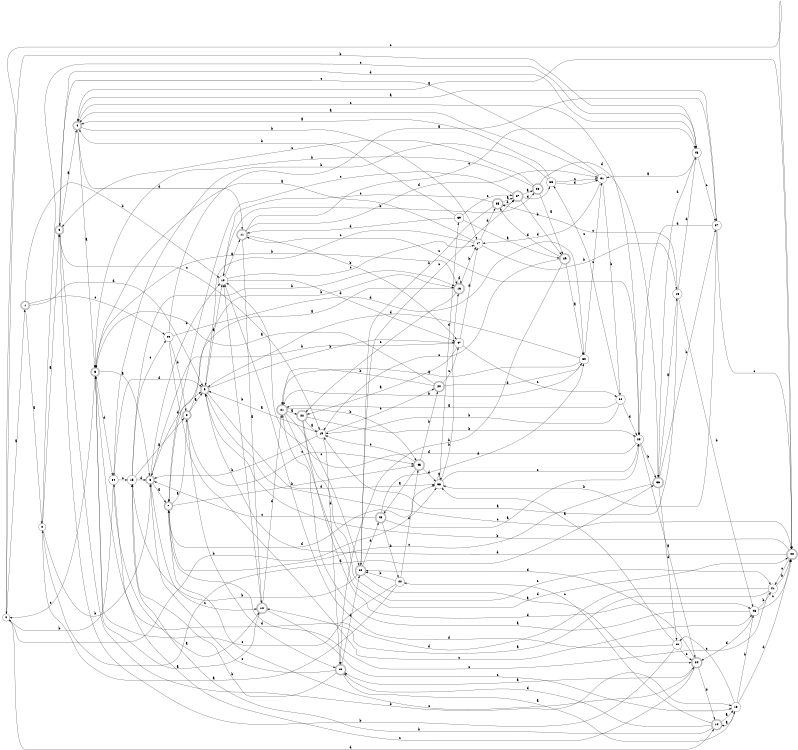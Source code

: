 digraph n40_9 {
__start0 [label="" shape="none"];

rankdir=LR;
size="8,5";

s0 [style="filled", color="black", fillcolor="white" shape="circle", label="0"];
s1 [style="rounded,filled", color="black", fillcolor="white" shape="doublecircle", label="1"];
s2 [style="filled", color="black", fillcolor="white" shape="circle", label="2"];
s3 [style="rounded,filled", color="black", fillcolor="white" shape="doublecircle", label="3"];
s4 [style="rounded,filled", color="black", fillcolor="white" shape="doublecircle", label="4"];
s5 [style="rounded,filled", color="black", fillcolor="white" shape="doublecircle", label="5"];
s6 [style="rounded,filled", color="black", fillcolor="white" shape="doublecircle", label="6"];
s7 [style="rounded,filled", color="black", fillcolor="white" shape="doublecircle", label="7"];
s8 [style="rounded,filled", color="black", fillcolor="white" shape="doublecircle", label="8"];
s9 [style="rounded,filled", color="black", fillcolor="white" shape="doublecircle", label="9"];
s10 [style="filled", color="black", fillcolor="white" shape="circle", label="10"];
s11 [style="rounded,filled", color="black", fillcolor="white" shape="doublecircle", label="11"];
s12 [style="rounded,filled", color="black", fillcolor="white" shape="doublecircle", label="12"];
s13 [style="filled", color="black", fillcolor="white" shape="circle", label="13"];
s14 [style="rounded,filled", color="black", fillcolor="white" shape="doublecircle", label="14"];
s15 [style="filled", color="black", fillcolor="white" shape="circle", label="15"];
s16 [style="rounded,filled", color="black", fillcolor="white" shape="doublecircle", label="16"];
s17 [style="filled", color="black", fillcolor="white" shape="circle", label="17"];
s18 [style="filled", color="black", fillcolor="white" shape="circle", label="18"];
s19 [style="filled", color="black", fillcolor="white" shape="circle", label="19"];
s20 [style="rounded,filled", color="black", fillcolor="white" shape="doublecircle", label="20"];
s21 [style="rounded,filled", color="black", fillcolor="white" shape="doublecircle", label="21"];
s22 [style="rounded,filled", color="black", fillcolor="white" shape="doublecircle", label="22"];
s23 [style="filled", color="black", fillcolor="white" shape="circle", label="23"];
s24 [style="rounded,filled", color="black", fillcolor="white" shape="doublecircle", label="24"];
s25 [style="rounded,filled", color="black", fillcolor="white" shape="doublecircle", label="25"];
s26 [style="rounded,filled", color="black", fillcolor="white" shape="doublecircle", label="26"];
s27 [style="rounded,filled", color="black", fillcolor="white" shape="doublecircle", label="27"];
s28 [style="rounded,filled", color="black", fillcolor="white" shape="doublecircle", label="28"];
s29 [style="rounded,filled", color="black", fillcolor="white" shape="doublecircle", label="29"];
s30 [style="filled", color="black", fillcolor="white" shape="circle", label="30"];
s31 [style="filled", color="black", fillcolor="white" shape="circle", label="31"];
s32 [style="filled", color="black", fillcolor="white" shape="circle", label="32"];
s33 [style="filled", color="black", fillcolor="white" shape="circle", label="33"];
s34 [style="filled", color="black", fillcolor="white" shape="circle", label="34"];
s35 [style="rounded,filled", color="black", fillcolor="white" shape="doublecircle", label="35"];
s36 [style="rounded,filled", color="black", fillcolor="white" shape="doublecircle", label="36"];
s37 [style="filled", color="black", fillcolor="white" shape="circle", label="37"];
s38 [style="filled", color="black", fillcolor="white" shape="circle", label="38"];
s39 [style="filled", color="black", fillcolor="white" shape="circle", label="39"];
s40 [style="rounded,filled", color="black", fillcolor="white" shape="doublecircle", label="40"];
s41 [style="filled", color="black", fillcolor="white" shape="circle", label="41"];
s42 [style="filled", color="black", fillcolor="white" shape="circle", label="42"];
s43 [style="rounded,filled", color="black", fillcolor="white" shape="doublecircle", label="43"];
s44 [style="filled", color="black", fillcolor="white" shape="circle", label="44"];
s45 [style="rounded,filled", color="black", fillcolor="white" shape="doublecircle", label="45"];
s46 [style="filled", color="black", fillcolor="white" shape="circle", label="46"];
s47 [style="filled", color="black", fillcolor="white" shape="circle", label="47"];
s48 [style="filled", color="black", fillcolor="white" shape="circle", label="48"];
s49 [style="filled", color="black", fillcolor="white" shape="circle", label="49"];
s0 -> s1 [label="a"];
s0 -> s38 [label="b"];
s0 -> s40 [label="c"];
s0 -> s14 [label="d"];
s1 -> s2 [label="a"];
s1 -> s10 [label="b"];
s1 -> s49 [label="c"];
s1 -> s9 [label="d"];
s2 -> s3 [label="a"];
s2 -> s6 [label="b"];
s2 -> s48 [label="c"];
s2 -> s36 [label="d"];
s3 -> s4 [label="a"];
s3 -> s13 [label="b"];
s3 -> s19 [label="c"];
s3 -> s48 [label="d"];
s4 -> s5 [label="a"];
s4 -> s17 [label="b"];
s4 -> s23 [label="c"];
s4 -> s11 [label="d"];
s5 -> s6 [label="a"];
s5 -> s16 [label="b"];
s5 -> s0 [label="c"];
s5 -> s34 [label="d"];
s6 -> s7 [label="a"];
s6 -> s10 [label="b"];
s6 -> s12 [label="c"];
s6 -> s9 [label="d"];
s7 -> s8 [label="a"];
s7 -> s45 [label="b"];
s7 -> s24 [label="c"];
s7 -> s38 [label="d"];
s8 -> s9 [label="a"];
s8 -> s16 [label="b"];
s8 -> s45 [label="c"];
s8 -> s25 [label="d"];
s9 -> s10 [label="a"];
s9 -> s47 [label="b"];
s9 -> s40 [label="c"];
s9 -> s38 [label="d"];
s10 -> s11 [label="a"];
s10 -> s28 [label="b"];
s10 -> s17 [label="c"];
s10 -> s47 [label="d"];
s11 -> s12 [label="a"];
s11 -> s47 [label="b"];
s11 -> s48 [label="c"];
s11 -> s31 [label="d"];
s12 -> s5 [label="a"];
s12 -> s10 [label="b"];
s12 -> s13 [label="c"];
s12 -> s21 [label="d"];
s13 -> s14 [label="a"];
s13 -> s46 [label="b"];
s13 -> s42 [label="c"];
s13 -> s40 [label="d"];
s14 -> s13 [label="a"];
s14 -> s15 [label="b"];
s14 -> s44 [label="c"];
s14 -> s25 [label="d"];
s15 -> s8 [label="a"];
s15 -> s16 [label="b"];
s15 -> s49 [label="c"];
s15 -> s6 [label="d"];
s16 -> s7 [label="a"];
s16 -> s17 [label="b"];
s16 -> s22 [label="c"];
s16 -> s16 [label="d"];
s17 -> s5 [label="a"];
s17 -> s18 [label="b"];
s17 -> s9 [label="c"];
s17 -> s35 [label="d"];
s18 -> s19 [label="a"];
s18 -> s46 [label="b"];
s18 -> s35 [label="c"];
s18 -> s48 [label="d"];
s19 -> s9 [label="a"];
s19 -> s6 [label="b"];
s19 -> s20 [label="c"];
s19 -> s25 [label="d"];
s20 -> s5 [label="a"];
s20 -> s21 [label="b"];
s20 -> s47 [label="c"];
s20 -> s30 [label="d"];
s21 -> s22 [label="a"];
s21 -> s45 [label="b"];
s21 -> s26 [label="c"];
s21 -> s40 [label="d"];
s22 -> s19 [label="a"];
s22 -> s23 [label="b"];
s22 -> s41 [label="c"];
s22 -> s46 [label="d"];
s23 -> s24 [label="a"];
s23 -> s36 [label="b"];
s23 -> s11 [label="c"];
s23 -> s10 [label="d"];
s24 -> s25 [label="a"];
s24 -> s14 [label="b"];
s24 -> s34 [label="c"];
s24 -> s26 [label="d"];
s25 -> s13 [label="a"];
s25 -> s15 [label="b"];
s25 -> s6 [label="c"];
s25 -> s26 [label="d"];
s26 -> s24 [label="a"];
s26 -> s15 [label="b"];
s26 -> s27 [label="c"];
s26 -> s43 [label="d"];
s27 -> s28 [label="a"];
s27 -> s29 [label="b"];
s27 -> s7 [label="c"];
s27 -> s33 [label="d"];
s28 -> s29 [label="a"];
s28 -> s5 [label="b"];
s28 -> s3 [label="c"];
s28 -> s36 [label="d"];
s29 -> s30 [label="a"];
s29 -> s25 [label="b"];
s29 -> s19 [label="c"];
s29 -> s35 [label="d"];
s30 -> s21 [label="a"];
s30 -> s21 [label="b"];
s30 -> s31 [label="c"];
s30 -> s9 [label="d"];
s31 -> s4 [label="a"];
s31 -> s32 [label="b"];
s31 -> s3 [label="c"];
s31 -> s17 [label="d"];
s32 -> s21 [label="a"];
s32 -> s19 [label="b"];
s32 -> s33 [label="c"];
s32 -> s23 [label="d"];
s33 -> s4 [label="a"];
s33 -> s34 [label="b"];
s33 -> s31 [label="c"];
s33 -> s31 [label="d"];
s34 -> s12 [label="a"];
s34 -> s0 [label="b"];
s34 -> s15 [label="c"];
s34 -> s9 [label="d"];
s35 -> s27 [label="a"];
s35 -> s26 [label="b"];
s35 -> s10 [label="c"];
s35 -> s27 [label="d"];
s36 -> s18 [label="a"];
s36 -> s37 [label="b"];
s36 -> s7 [label="c"];
s36 -> s42 [label="d"];
s37 -> s4 [label="a"];
s37 -> s38 [label="b"];
s37 -> s40 [label="c"];
s37 -> s23 [label="d"];
s38 -> s38 [label="a"];
s38 -> s16 [label="b"];
s38 -> s23 [label="c"];
s38 -> s39 [label="d"];
s39 -> s29 [label="a"];
s39 -> s4 [label="b"];
s39 -> s27 [label="c"];
s39 -> s11 [label="d"];
s40 -> s4 [label="a"];
s40 -> s9 [label="b"];
s40 -> s41 [label="c"];
s40 -> s9 [label="d"];
s41 -> s12 [label="a"];
s41 -> s40 [label="b"];
s41 -> s7 [label="c"];
s41 -> s5 [label="d"];
s42 -> s38 [label="a"];
s42 -> s3 [label="b"];
s42 -> s24 [label="c"];
s42 -> s10 [label="d"];
s43 -> s23 [label="a"];
s43 -> s44 [label="b"];
s43 -> s6 [label="c"];
s43 -> s30 [label="d"];
s44 -> s2 [label="a"];
s44 -> s26 [label="b"];
s44 -> s5 [label="c"];
s44 -> s45 [label="d"];
s45 -> s43 [label="a"];
s45 -> s20 [label="b"];
s45 -> s19 [label="c"];
s45 -> s38 [label="d"];
s46 -> s21 [label="a"];
s46 -> s41 [label="b"];
s46 -> s40 [label="c"];
s46 -> s24 [label="d"];
s47 -> s22 [label="a"];
s47 -> s6 [label="b"];
s47 -> s32 [label="c"];
s47 -> s17 [label="d"];
s48 -> s31 [label="a"];
s48 -> s0 [label="b"];
s48 -> s37 [label="c"];
s48 -> s36 [label="d"];
s49 -> s37 [label="a"];
s49 -> s8 [label="b"];
s49 -> s46 [label="c"];
s49 -> s30 [label="d"];

}